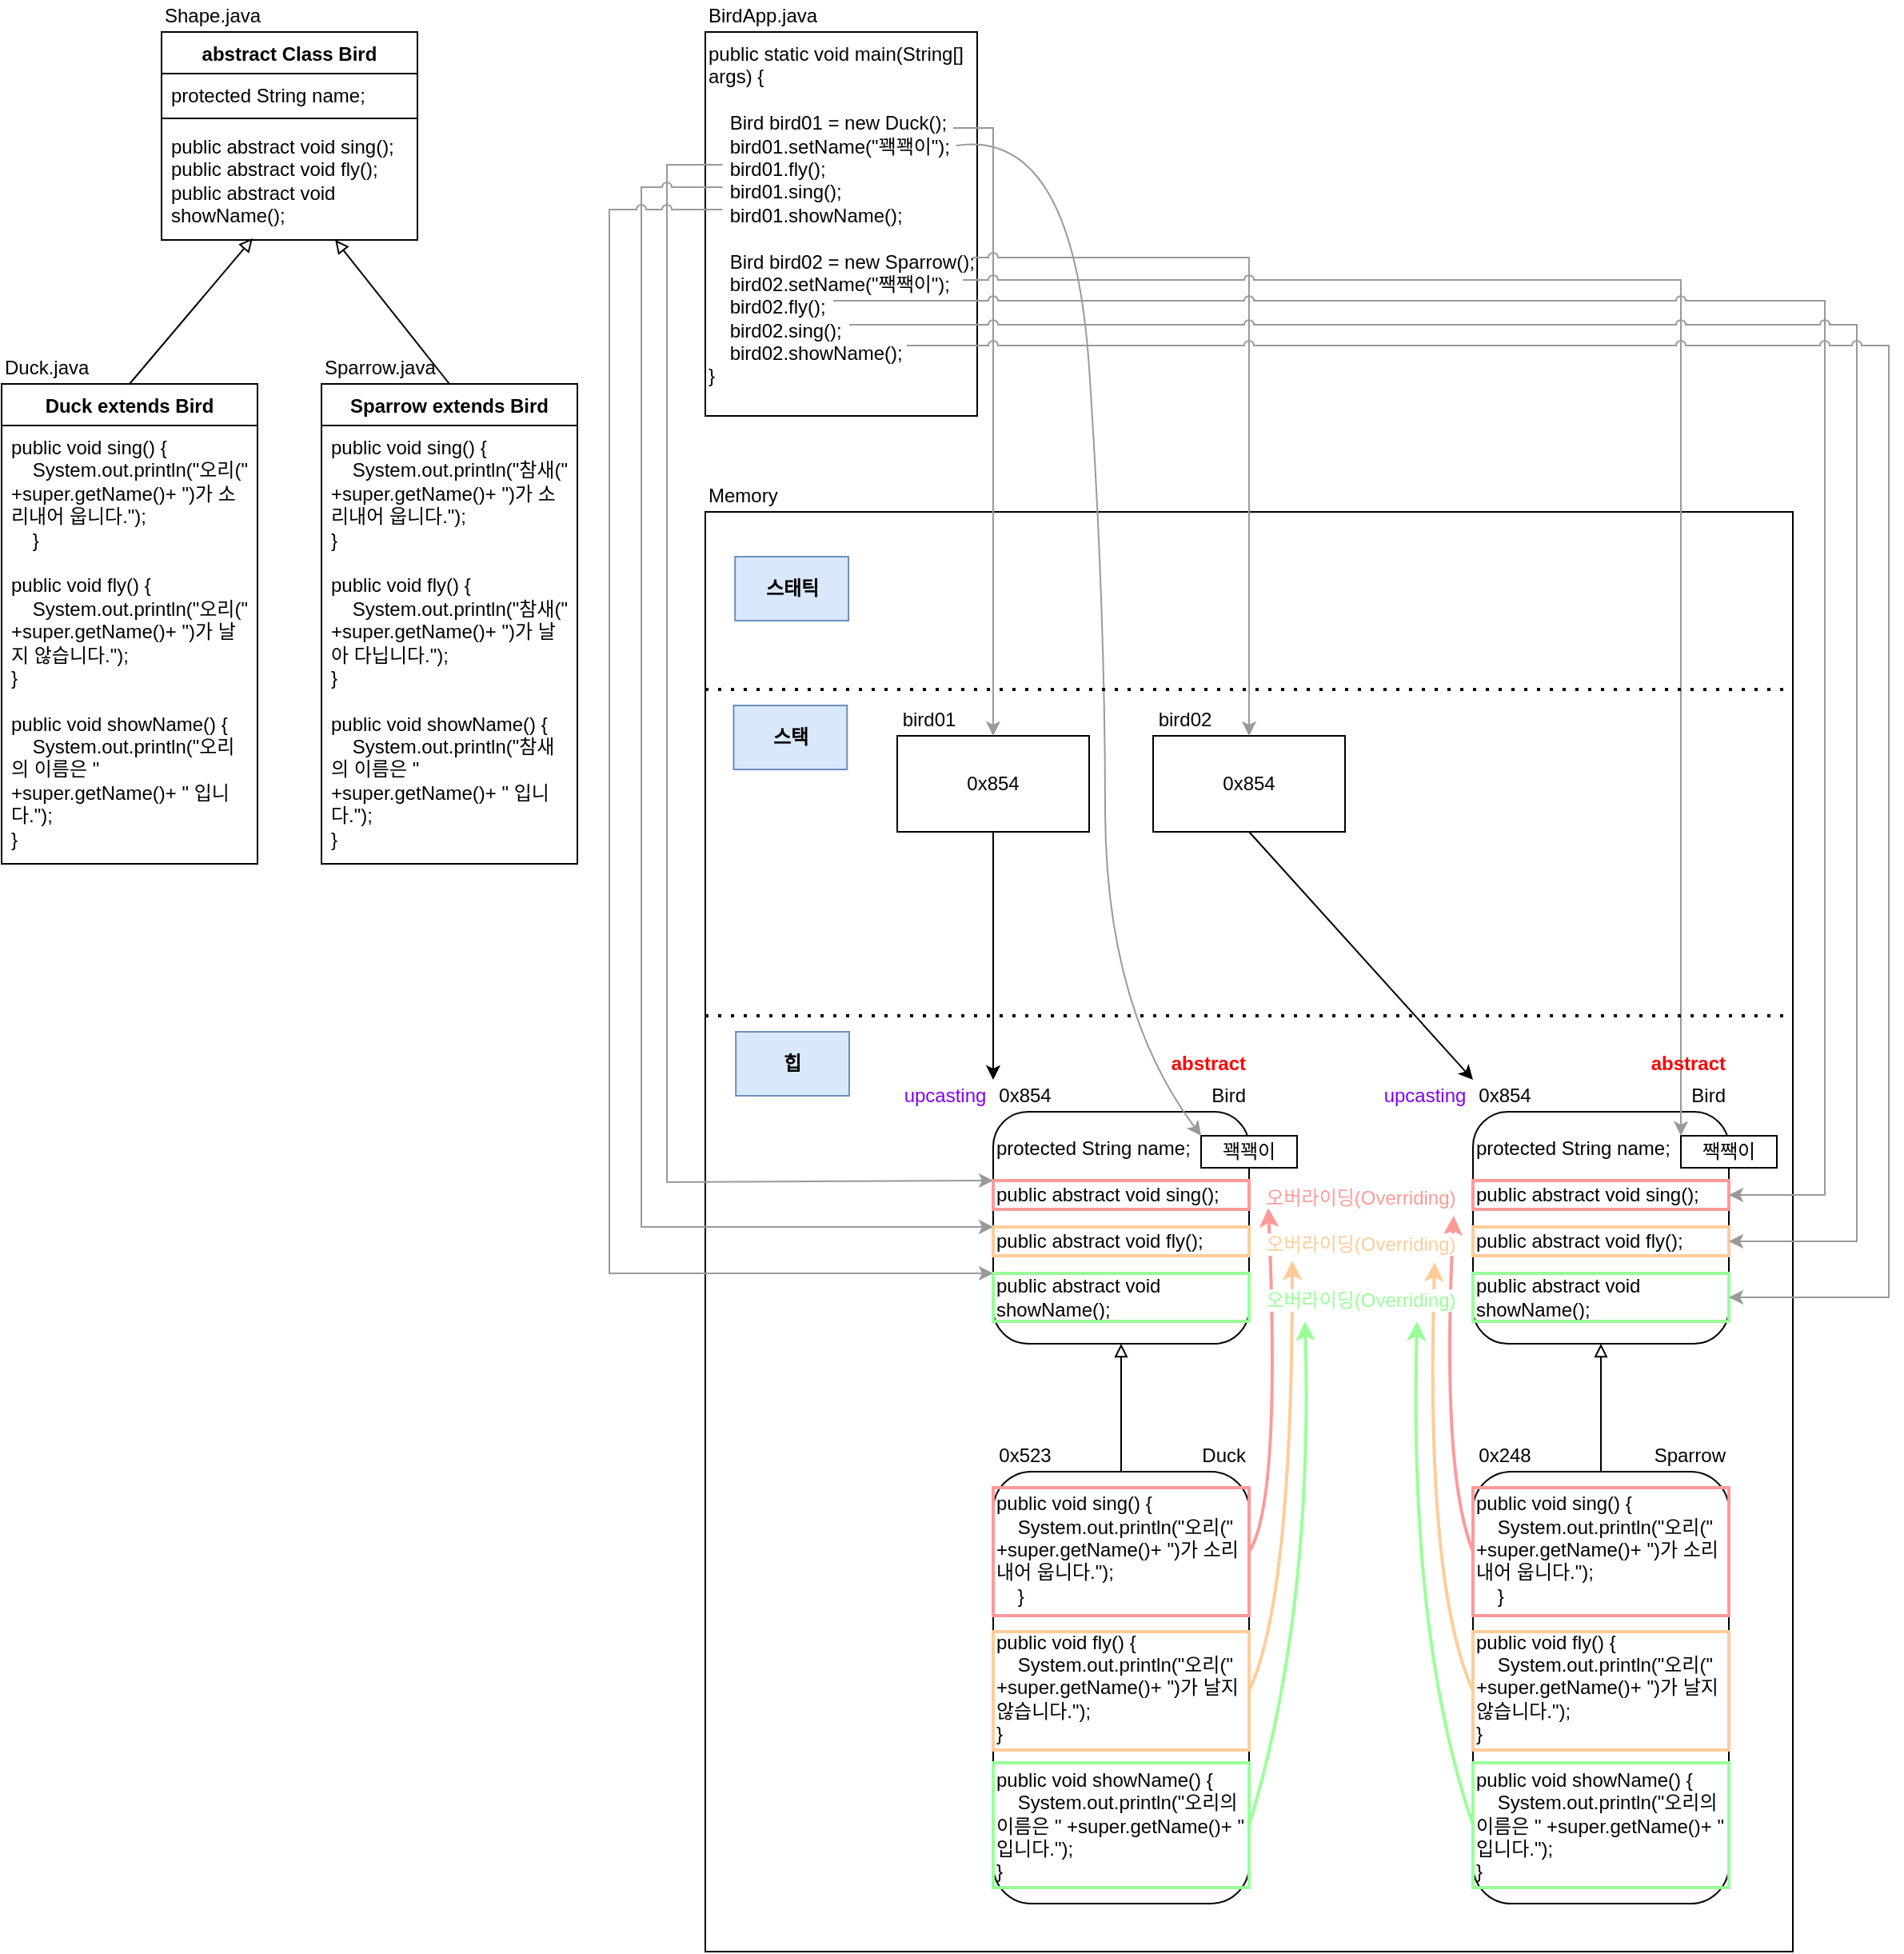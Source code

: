 <mxfile version="13.10.1" type="device"><diagram id="mPgNR5zbXorVT42VjV6F" name="Page-1"><mxGraphModel dx="1422" dy="737" grid="1" gridSize="10" guides="1" tooltips="1" connect="1" arrows="1" fold="1" page="1" pageScale="1" pageWidth="827" pageHeight="1169" math="0" shadow="0"><root><mxCell id="0"/><mxCell id="1" parent="0"/><mxCell id="tS0BSFbTl1SyxOMvb01k-48" value="" style="rounded=0;whiteSpace=wrap;html=1;fontColor=#FF0000;fillColor=none;" vertex="1" parent="1"><mxGeometry x="480" y="380" width="680" height="900" as="geometry"/></mxCell><mxCell id="pHx6p7g8JhQd_6MEefhF-81" value="" style="curved=1;endArrow=classic;html=1;fontColor=#FFCC99;entryX=0.086;entryY=0.944;entryDx=0;entryDy=0;exitX=1;exitY=0.5;exitDx=0;exitDy=0;strokeColor=#FF9999;strokeWidth=2;entryPerimeter=0;" parent="1" source="pHx6p7g8JhQd_6MEefhF-52" target="pHx6p7g8JhQd_6MEefhF-51" edge="1"><mxGeometry width="50" height="50" relative="1" as="geometry"><mxPoint x="878.63" y="1055" as="sourcePoint"/><mxPoint x="880" y="942" as="targetPoint"/><Array as="points"><mxPoint x="840" y="1000"/></Array></mxGeometry></mxCell><mxCell id="zT59p4EUVJKl-0oWde3T-37" value="Duck extends Bird" style="swimlane;fontStyle=1;align=center;verticalAlign=top;childLayout=stackLayout;horizontal=1;startSize=26;horizontalStack=0;resizeParent=1;resizeParentMax=0;resizeLast=0;collapsible=1;marginBottom=0;" parent="1" vertex="1"><mxGeometry x="40" y="300" width="160" height="300" as="geometry"/></mxCell><mxCell id="pHx6p7g8JhQd_6MEefhF-20" value="public void sing() {&#10;    &#9;System.out.println(&quot;오리(&quot; +super.getName()+ &quot;)가 소리내어 웁니다.&quot;);&#10;    }&#10;&#10;public void fly() {&#10;    System.out.println(&quot;오리(&quot; +super.getName()+ &quot;)가 날지 않습니다.&quot;);&#10;}&#10;    &#10;public void showName() {&#10;    System.out.println(&quot;오리의 이름은 &quot; +super.getName()+ &quot; 입니다.&quot;);&#10;}" style="text;strokeColor=none;fillColor=none;align=left;verticalAlign=top;spacingLeft=4;spacingRight=4;overflow=hidden;rotatable=0;points=[[0,0.5],[1,0.5]];portConstraint=eastwest;whiteSpace=wrap;" parent="zT59p4EUVJKl-0oWde3T-37" vertex="1"><mxGeometry y="26" width="160" height="274" as="geometry"/></mxCell><mxCell id="zT59p4EUVJKl-0oWde3T-39" value="Duck.java" style="text;html=1;strokeColor=none;fillColor=none;align=left;verticalAlign=middle;whiteSpace=wrap;rounded=0;" parent="1" vertex="1"><mxGeometry x="40" y="280" width="160" height="20" as="geometry"/></mxCell><mxCell id="zT59p4EUVJKl-0oWde3T-47" value="public static void main(String[] args) {&#10;&#10;    Bird bird01 = new Duck();&#10;    bird01.setName(&quot;꽥꽥이&quot;);&#10;    bird01.fly();&#10;    bird01.sing();&#10;    bird01.showName();&#10;&#10;    Bird bird02 = new Sparrow();&#10;    bird02.setName(&quot;짹짹이&quot;);&#10;    bird02.fly();&#10;    bird02.sing();&#10;    bird02.showName();&#10;}&#10;" style="labelBackgroundColor=none;fillColor=none;align=left;verticalAlign=top;whiteSpace=wrap;" parent="1" vertex="1"><mxGeometry x="480" y="80" width="170" height="240" as="geometry"/></mxCell><mxCell id="zT59p4EUVJKl-0oWde3T-48" value="BirdApp.java" style="text;html=1;strokeColor=none;fillColor=none;align=left;verticalAlign=middle;whiteSpace=wrap;rounded=0;" parent="1" vertex="1"><mxGeometry x="480" y="60" width="160" height="20" as="geometry"/></mxCell><mxCell id="zT59p4EUVJKl-0oWde3T-161" value="Memory" style="text;html=1;strokeColor=none;align=left;verticalAlign=middle;whiteSpace=wrap;rounded=0;labelBackgroundColor=none;labelBorderColor=none;" parent="1" vertex="1"><mxGeometry x="480" y="360" width="640" height="20" as="geometry"/></mxCell><mxCell id="zT59p4EUVJKl-0oWde3T-53" value="스태틱" style="rounded=0;whiteSpace=wrap;html=1;align=center;fillColor=#dae8fc;strokeColor=#6c8ebf;fontStyle=1;labelBackgroundColor=none;labelBorderColor=none;" parent="1" vertex="1"><mxGeometry x="498.614" y="408" width="70.909" height="40" as="geometry"/></mxCell><mxCell id="zT59p4EUVJKl-0oWde3T-54" value="스택" style="rounded=0;whiteSpace=wrap;html=1;align=center;fillColor=#dae8fc;strokeColor=#6c8ebf;fontStyle=1;labelBackgroundColor=none;labelBorderColor=none;" parent="1" vertex="1"><mxGeometry x="497.724" y="501" width="70.909" height="40" as="geometry"/></mxCell><mxCell id="zT59p4EUVJKl-0oWde3T-55" value="힙" style="rounded=0;whiteSpace=wrap;html=1;align=center;fillColor=#dae8fc;strokeColor=#6c8ebf;fontStyle=1;labelBackgroundColor=none;labelBorderColor=none;" parent="1" vertex="1"><mxGeometry x="499.084" y="705" width="70.909" height="40" as="geometry"/></mxCell><mxCell id="zT59p4EUVJKl-0oWde3T-188" value="protected String name;&lt;br&gt;&lt;br&gt;public abstract void sing();&lt;br style=&quot;padding: 0px ; margin: 0px&quot;&gt;&lt;br&gt;public abstract void fly();&lt;br style=&quot;padding: 0px ; margin: 0px&quot;&gt;&lt;br&gt;public abstract void showName();" style="rounded=1;whiteSpace=wrap;html=1;align=left;" parent="1" vertex="1"><mxGeometry x="660" y="755" width="160" height="145" as="geometry"/></mxCell><mxCell id="zT59p4EUVJKl-0oWde3T-189" value="0x854" style="text;html=1;strokeColor=none;fillColor=none;align=center;verticalAlign=middle;whiteSpace=wrap;rounded=0;" parent="1" vertex="1"><mxGeometry x="660" y="735" width="40" height="20" as="geometry"/></mxCell><mxCell id="zT59p4EUVJKl-0oWde3T-190" value="Bird" style="text;html=1;strokeColor=none;fillColor=none;align=right;verticalAlign=middle;whiteSpace=wrap;rounded=0;" parent="1" vertex="1"><mxGeometry x="780" y="735" width="40" height="20" as="geometry"/></mxCell><mxCell id="zT59p4EUVJKl-0oWde3T-200" value="upcasting" style="text;html=1;strokeColor=none;fillColor=none;align=center;verticalAlign=middle;whiteSpace=wrap;rounded=0;opacity=50;fontColor=#7F00FF;" parent="1" vertex="1"><mxGeometry x="610" y="735" width="40" height="20" as="geometry"/></mxCell><mxCell id="zT59p4EUVJKl-0oWde3T-208" value="" style="rounded=0;whiteSpace=wrap;html=1;strokeWidth=2;strokeColor=#FF9999;fillColor=none;" parent="1" vertex="1"><mxGeometry x="660" y="798" width="160" height="18" as="geometry"/></mxCell><mxCell id="pHx6p7g8JhQd_6MEefhF-21" value="Sparrow extends Bird" style="swimlane;fontStyle=1;align=center;verticalAlign=top;childLayout=stackLayout;horizontal=1;startSize=26;horizontalStack=0;resizeParent=1;resizeParentMax=0;resizeLast=0;collapsible=1;marginBottom=0;" parent="1" vertex="1"><mxGeometry x="240" y="300" width="160" height="300" as="geometry"/></mxCell><mxCell id="pHx6p7g8JhQd_6MEefhF-26" value="public void sing() {&#10;    System.out.println(&quot;참새(&quot; +super.getName()+ &quot;)가 소리내어 웁니다.&quot;);&#10;}&#10;&#10;public void fly() {&#10;    System.out.println(&quot;참새(&quot; +super.getName()+ &quot;)가 날아 다닙니다.&quot;);&#10;}&#10;&#10;public void showName() {&#10;    System.out.println(&quot;참새의 이름은 &quot; +super.getName()+ &quot; 입니다.&quot;);&#10;}" style="text;strokeColor=none;fillColor=none;align=left;verticalAlign=top;spacingLeft=4;spacingRight=4;overflow=hidden;rotatable=0;points=[[0,0.5],[1,0.5]];portConstraint=eastwest;whiteSpace=wrap;" parent="pHx6p7g8JhQd_6MEefhF-21" vertex="1"><mxGeometry y="26" width="160" height="274" as="geometry"/></mxCell><mxCell id="pHx6p7g8JhQd_6MEefhF-27" value="Sparrow.java" style="text;html=1;strokeColor=none;fillColor=none;align=left;verticalAlign=middle;whiteSpace=wrap;rounded=0;" parent="1" vertex="1"><mxGeometry x="240" y="280" width="160" height="20" as="geometry"/></mxCell><mxCell id="pHx6p7g8JhQd_6MEefhF-39" value="" style="group" parent="1" vertex="1" connectable="0"><mxGeometry x="600" y="500" width="120" height="80" as="geometry"/></mxCell><mxCell id="pHx6p7g8JhQd_6MEefhF-37" value="0x854" style="rounded=0;whiteSpace=wrap;html=1;" parent="pHx6p7g8JhQd_6MEefhF-39" vertex="1"><mxGeometry y="20" width="120" height="60" as="geometry"/></mxCell><mxCell id="pHx6p7g8JhQd_6MEefhF-38" value="bird01" style="text;html=1;strokeColor=none;fillColor=none;align=center;verticalAlign=middle;whiteSpace=wrap;rounded=0;" parent="pHx6p7g8JhQd_6MEefhF-39" vertex="1"><mxGeometry width="40" height="20" as="geometry"/></mxCell><mxCell id="pHx6p7g8JhQd_6MEefhF-46" value="abstract" style="text;html=1;strokeColor=none;fillColor=none;align=right;verticalAlign=middle;whiteSpace=wrap;rounded=0;fontStyle=1;fontColor=#FF0000;" parent="1" vertex="1"><mxGeometry x="780" y="715" width="40" height="20" as="geometry"/></mxCell><mxCell id="pHx6p7g8JhQd_6MEefhF-58" style="edgeStyle=orthogonalEdgeStyle;rounded=0;orthogonalLoop=1;jettySize=auto;html=1;exitX=0.5;exitY=0;exitDx=0;exitDy=0;entryX=0.5;entryY=1;entryDx=0;entryDy=0;fontColor=#FFCC99;endArrow=block;endFill=0;" parent="1" source="pHx6p7g8JhQd_6MEefhF-47" target="zT59p4EUVJKl-0oWde3T-188" edge="1"><mxGeometry relative="1" as="geometry"/></mxCell><mxCell id="pHx6p7g8JhQd_6MEefhF-47" value="public void sing() {&lt;br style=&quot;padding: 0px ; margin: 0px&quot;&gt;&amp;nbsp; &amp;nbsp; System.out.println(&quot;오리(&quot; +super.getName()+ &quot;)가 소리내어 웁니다.&quot;);&lt;br style=&quot;padding: 0px ; margin: 0px&quot;&gt;&amp;nbsp; &amp;nbsp; }&lt;br style=&quot;padding: 0px ; margin: 0px&quot;&gt;&lt;br style=&quot;padding: 0px ; margin: 0px&quot;&gt;public void fly() {&lt;br style=&quot;padding: 0px ; margin: 0px&quot;&gt;&amp;nbsp; &amp;nbsp; System.out.println(&quot;오리(&quot; +super.getName()+ &quot;)가 날지 않습니다.&quot;);&lt;br style=&quot;padding: 0px ; margin: 0px&quot;&gt;}&lt;br style=&quot;padding: 0px ; margin: 0px&quot;&gt;&amp;nbsp; &amp;nbsp;&amp;nbsp;&lt;br style=&quot;padding: 0px ; margin: 0px&quot;&gt;public void showName() {&lt;br style=&quot;padding: 0px ; margin: 0px&quot;&gt;&amp;nbsp; &amp;nbsp; System.out.println(&quot;오리의 이름은 &quot; +super.getName()+ &quot; 입니다.&quot;);&lt;br style=&quot;padding: 0px ; margin: 0px&quot;&gt;}" style="rounded=1;whiteSpace=wrap;html=1;align=left;" parent="1" vertex="1"><mxGeometry x="660" y="980" width="160" height="270" as="geometry"/></mxCell><mxCell id="pHx6p7g8JhQd_6MEefhF-48" value="0x523" style="text;html=1;strokeColor=none;fillColor=none;align=center;verticalAlign=middle;whiteSpace=wrap;rounded=0;" parent="1" vertex="1"><mxGeometry x="660" y="960" width="40" height="20" as="geometry"/></mxCell><mxCell id="pHx6p7g8JhQd_6MEefhF-49" value="Duck" style="text;html=1;strokeColor=none;fillColor=none;align=right;verticalAlign=middle;whiteSpace=wrap;rounded=0;" parent="1" vertex="1"><mxGeometry x="780" y="960" width="40" height="20" as="geometry"/></mxCell><mxCell id="pHx6p7g8JhQd_6MEefhF-52" value="" style="rounded=0;whiteSpace=wrap;html=1;strokeWidth=2;strokeColor=#FF9999;fillColor=none;" parent="1" vertex="1"><mxGeometry x="660" y="990" width="160" height="80" as="geometry"/></mxCell><mxCell id="pHx6p7g8JhQd_6MEefhF-53" value="" style="rounded=0;whiteSpace=wrap;html=1;strokeWidth=2;fillColor=none;strokeColor=#FFCC99;" parent="1" vertex="1"><mxGeometry x="660" y="1080" width="160" height="74" as="geometry"/></mxCell><mxCell id="pHx6p7g8JhQd_6MEefhF-54" value="" style="rounded=0;whiteSpace=wrap;html=1;strokeWidth=2;fillColor=none;fontColor=#FFCC99;strokeColor=#FFCC99;" parent="1" vertex="1"><mxGeometry x="660" y="827" width="160" height="18" as="geometry"/></mxCell><mxCell id="pHx6p7g8JhQd_6MEefhF-57" value="" style="endArrow=classic;html=1;fontColor=#FFCC99;entryX=0;entryY=0;entryDx=0;entryDy=0;exitX=0.5;exitY=1;exitDx=0;exitDy=0;" parent="1" source="pHx6p7g8JhQd_6MEefhF-37" target="zT59p4EUVJKl-0oWde3T-189" edge="1"><mxGeometry width="50" height="50" relative="1" as="geometry"><mxPoint x="620" y="735" as="sourcePoint"/><mxPoint x="670" y="685" as="targetPoint"/></mxGeometry></mxCell><mxCell id="pHx6p7g8JhQd_6MEefhF-80" value="" style="endArrow=classic;html=1;fontColor=#FFCC99;entryX=0;entryY=0;entryDx=0;entryDy=0;exitX=0.5;exitY=1;exitDx=0;exitDy=0;" parent="1" source="pHx6p7g8JhQd_6MEefhF-68" target="tS0BSFbTl1SyxOMvb01k-25" edge="1"><mxGeometry width="50" height="50" relative="1" as="geometry"><mxPoint x="980" y="735" as="sourcePoint"/><mxPoint x="1020" y="735" as="targetPoint"/></mxGeometry></mxCell><mxCell id="pHx6p7g8JhQd_6MEefhF-82" value="" style="curved=1;endArrow=classic;html=1;fontColor=#FFCC99;exitX=1;exitY=0.5;exitDx=0;exitDy=0;entryX=0.193;entryY=1.167;entryDx=0;entryDy=0;strokeColor=#FFCC99;strokeWidth=2;entryPerimeter=0;" parent="1" source="pHx6p7g8JhQd_6MEefhF-53" target="pHx6p7g8JhQd_6MEefhF-55" edge="1"><mxGeometry width="50" height="50" relative="1" as="geometry"><mxPoint x="940" y="1345" as="sourcePoint"/><mxPoint x="880" y="962" as="targetPoint"/><Array as="points"><mxPoint x="847" y="1060"/></Array></mxGeometry></mxCell><mxCell id="pHx6p7g8JhQd_6MEefhF-68" value="0x854" style="rounded=0;whiteSpace=wrap;html=1;" parent="1" vertex="1"><mxGeometry x="760" y="520" width="120" height="60" as="geometry"/></mxCell><mxCell id="pHx6p7g8JhQd_6MEefhF-69" value="bird02" style="text;html=1;strokeColor=none;fillColor=none;align=center;verticalAlign=middle;whiteSpace=wrap;rounded=0;" parent="1" vertex="1"><mxGeometry x="760" y="500" width="40" height="20" as="geometry"/></mxCell><mxCell id="pHx6p7g8JhQd_6MEefhF-125" value="&lt;font color=&quot;#000000&quot;&gt;꽥꽥이&lt;/font&gt;" style="rounded=0;whiteSpace=wrap;html=1;strokeWidth=1;fontColor=#FFCC99;" parent="1" vertex="1"><mxGeometry x="790" y="770" width="60" height="20" as="geometry"/></mxCell><mxCell id="tS0BSFbTl1SyxOMvb01k-4" value="" style="group" vertex="1" connectable="0" parent="1"><mxGeometry x="140" y="60" width="160" height="150" as="geometry"/></mxCell><mxCell id="zT59p4EUVJKl-0oWde3T-30" value="abstract Class Bird" style="swimlane;fontStyle=1;align=center;verticalAlign=top;childLayout=stackLayout;horizontal=1;startSize=26;horizontalStack=0;resizeParent=1;resizeParentMax=0;resizeLast=0;collapsible=1;marginBottom=0;" parent="tS0BSFbTl1SyxOMvb01k-4" vertex="1"><mxGeometry y="20" width="160" height="130" as="geometry"/></mxCell><mxCell id="zT59p4EUVJKl-0oWde3T-35" value="protected String name;" style="text;strokeColor=none;fillColor=none;align=left;verticalAlign=top;spacingLeft=4;spacingRight=4;overflow=hidden;rotatable=0;points=[[0,0.5],[1,0.5]];portConstraint=eastwest;whiteSpace=wrap;" parent="zT59p4EUVJKl-0oWde3T-30" vertex="1"><mxGeometry y="26" width="160" height="24" as="geometry"/></mxCell><mxCell id="pHx6p7g8JhQd_6MEefhF-16" value="" style="line;strokeWidth=1;fillColor=none;align=left;verticalAlign=middle;spacingTop=-1;spacingLeft=3;spacingRight=3;rotatable=0;labelPosition=right;points=[];portConstraint=eastwest;" parent="zT59p4EUVJKl-0oWde3T-30" vertex="1"><mxGeometry y="50" width="160" height="8" as="geometry"/></mxCell><mxCell id="pHx6p7g8JhQd_6MEefhF-15" value="public abstract void sing();&#10;public abstract void fly();&#10;public abstract void showName();&#10;" style="text;strokeColor=none;fillColor=none;align=left;verticalAlign=top;spacingLeft=4;spacingRight=4;overflow=hidden;rotatable=0;points=[[0,0.5],[1,0.5]];portConstraint=eastwest;whiteSpace=wrap;" parent="zT59p4EUVJKl-0oWde3T-30" vertex="1"><mxGeometry y="58" width="160" height="72" as="geometry"/></mxCell><mxCell id="zT59p4EUVJKl-0oWde3T-36" value="Shape.java" style="text;html=1;strokeColor=none;fillColor=none;align=left;verticalAlign=middle;whiteSpace=wrap;rounded=0;" parent="tS0BSFbTl1SyxOMvb01k-4" vertex="1"><mxGeometry width="160" height="20" as="geometry"/></mxCell><mxCell id="tS0BSFbTl1SyxOMvb01k-5" value="" style="endArrow=block;html=1;fontColor=#FF0000;exitX=0.5;exitY=1;exitDx=0;exitDy=0;entryX=0.356;entryY=0.986;entryDx=0;entryDy=0;entryPerimeter=0;endFill=0;" edge="1" parent="1" source="zT59p4EUVJKl-0oWde3T-39" target="pHx6p7g8JhQd_6MEefhF-15"><mxGeometry width="50" height="50" relative="1" as="geometry"><mxPoint x="200" y="340" as="sourcePoint"/><mxPoint x="190" y="230" as="targetPoint"/></mxGeometry></mxCell><mxCell id="tS0BSFbTl1SyxOMvb01k-6" value="" style="endArrow=block;html=1;fontColor=#FF0000;exitX=0.5;exitY=1;exitDx=0;exitDy=0;endFill=0;" edge="1" parent="1" source="pHx6p7g8JhQd_6MEefhF-27" target="pHx6p7g8JhQd_6MEefhF-15"><mxGeometry width="50" height="50" relative="1" as="geometry"><mxPoint x="200" y="340" as="sourcePoint"/><mxPoint x="210" y="170" as="targetPoint"/></mxGeometry></mxCell><mxCell id="tS0BSFbTl1SyxOMvb01k-8" value="" style="endArrow=classic;html=1;fontColor=#FF0000;entryX=0.5;entryY=0;entryDx=0;entryDy=0;rounded=0;endFill=1;strokeColor=#999999;" edge="1" parent="1" target="pHx6p7g8JhQd_6MEefhF-37"><mxGeometry width="50" height="50" relative="1" as="geometry"><mxPoint x="635" y="140" as="sourcePoint"/><mxPoint x="685" y="90" as="targetPoint"/><Array as="points"><mxPoint x="660" y="140"/></Array></mxGeometry></mxCell><mxCell id="tS0BSFbTl1SyxOMvb01k-15" value="" style="rounded=0;whiteSpace=wrap;html=1;strokeWidth=2;fillColor=none;fontColor=#FFCC99;strokeColor=#99FF99;" vertex="1" parent="1"><mxGeometry x="660" y="856" width="160" height="30" as="geometry"/></mxCell><mxCell id="tS0BSFbTl1SyxOMvb01k-17" value="" style="rounded=0;whiteSpace=wrap;html=1;strokeWidth=2;fillColor=none;fontColor=#FFCC99;strokeColor=#99FF99;" vertex="1" parent="1"><mxGeometry x="660" y="1162" width="160" height="78" as="geometry"/></mxCell><mxCell id="tS0BSFbTl1SyxOMvb01k-19" value="" style="curved=1;endArrow=classic;html=1;fontColor=#FFCC99;exitX=1;exitY=0.5;exitDx=0;exitDy=0;entryX=0.25;entryY=1;entryDx=0;entryDy=0;strokeWidth=2;strokeColor=#99FF99;" edge="1" parent="1" source="tS0BSFbTl1SyxOMvb01k-17" target="tS0BSFbTl1SyxOMvb01k-16"><mxGeometry width="50" height="50" relative="1" as="geometry"><mxPoint x="830" y="1127" as="sourcePoint"/><mxPoint x="843.02" y="860.004" as="targetPoint"/><Array as="points"><mxPoint x="860" y="1070"/></Array></mxGeometry></mxCell><mxCell id="tS0BSFbTl1SyxOMvb01k-20" value="" style="curved=1;endArrow=classic;html=1;fontColor=#FF0000;entryX=0;entryY=0;entryDx=0;entryDy=0;strokeColor=#999999;" edge="1" parent="1" target="pHx6p7g8JhQd_6MEefhF-125"><mxGeometry width="50" height="50" relative="1" as="geometry"><mxPoint x="637" y="151" as="sourcePoint"/><mxPoint x="897" y="411" as="targetPoint"/><Array as="points"><mxPoint x="710" y="140"/><mxPoint x="730" y="440"/><mxPoint x="730" y="690"/></Array></mxGeometry></mxCell><mxCell id="tS0BSFbTl1SyxOMvb01k-21" value="" style="endArrow=classic;html=1;strokeColor=#999999;fontColor=#FF0000;entryX=0;entryY=0;entryDx=0;entryDy=0;rounded=0;" edge="1" parent="1" target="zT59p4EUVJKl-0oWde3T-208"><mxGeometry width="50" height="50" relative="1" as="geometry"><mxPoint x="490.72" y="163" as="sourcePoint"/><mxPoint x="656.0" y="799" as="targetPoint"/><Array as="points"><mxPoint x="456" y="163"/><mxPoint x="456" y="799"/></Array></mxGeometry></mxCell><mxCell id="tS0BSFbTl1SyxOMvb01k-22" value="" style="endArrow=classic;html=1;strokeColor=#999999;fontColor=#FF0000;entryX=0;entryY=0;entryDx=0;entryDy=0;rounded=0;jumpStyle=arc;" edge="1" parent="1" target="pHx6p7g8JhQd_6MEefhF-54"><mxGeometry width="50" height="50" relative="1" as="geometry"><mxPoint x="490.72" y="177" as="sourcePoint"/><mxPoint x="660.0" y="812" as="targetPoint"/><Array as="points"><mxPoint x="440" y="177"/><mxPoint x="440" y="827"/></Array></mxGeometry></mxCell><mxCell id="tS0BSFbTl1SyxOMvb01k-23" value="" style="endArrow=classic;html=1;strokeColor=#999999;fontColor=#FF0000;entryX=0;entryY=0;entryDx=0;entryDy=0;rounded=0;jumpStyle=arc;" edge="1" parent="1" target="tS0BSFbTl1SyxOMvb01k-15"><mxGeometry width="50" height="50" relative="1" as="geometry"><mxPoint x="490.72" y="191" as="sourcePoint"/><mxPoint x="660.0" y="826" as="targetPoint"/><Array as="points"><mxPoint x="420" y="191"/><mxPoint x="420" y="856"/></Array></mxGeometry></mxCell><mxCell id="tS0BSFbTl1SyxOMvb01k-24" value="protected String name;&lt;br&gt;&lt;br&gt;public abstract void sing();&lt;br style=&quot;padding: 0px ; margin: 0px&quot;&gt;&lt;br&gt;public abstract void fly();&lt;br style=&quot;padding: 0px ; margin: 0px&quot;&gt;&lt;br&gt;public abstract void showName();" style="rounded=1;whiteSpace=wrap;html=1;align=left;" vertex="1" parent="1"><mxGeometry x="960" y="755" width="160" height="145" as="geometry"/></mxCell><mxCell id="tS0BSFbTl1SyxOMvb01k-25" value="0x854" style="text;html=1;strokeColor=none;fillColor=none;align=center;verticalAlign=middle;whiteSpace=wrap;rounded=0;" vertex="1" parent="1"><mxGeometry x="960" y="735" width="40" height="20" as="geometry"/></mxCell><mxCell id="tS0BSFbTl1SyxOMvb01k-26" value="Bird" style="text;html=1;strokeColor=none;fillColor=none;align=right;verticalAlign=middle;whiteSpace=wrap;rounded=0;" vertex="1" parent="1"><mxGeometry x="1080" y="735" width="40" height="20" as="geometry"/></mxCell><mxCell id="tS0BSFbTl1SyxOMvb01k-27" value="upcasting" style="text;html=1;strokeColor=none;fillColor=none;align=center;verticalAlign=middle;whiteSpace=wrap;rounded=0;opacity=50;fontColor=#7F00FF;" vertex="1" parent="1"><mxGeometry x="910" y="735" width="40" height="20" as="geometry"/></mxCell><mxCell id="tS0BSFbTl1SyxOMvb01k-28" value="" style="rounded=0;whiteSpace=wrap;html=1;strokeWidth=2;strokeColor=#FF9999;fillColor=none;" vertex="1" parent="1"><mxGeometry x="960" y="798" width="160" height="18" as="geometry"/></mxCell><mxCell id="tS0BSFbTl1SyxOMvb01k-29" style="edgeStyle=orthogonalEdgeStyle;rounded=0;orthogonalLoop=1;jettySize=auto;html=1;exitX=0.5;exitY=0;exitDx=0;exitDy=0;entryX=0.5;entryY=1;entryDx=0;entryDy=0;fontColor=#FFCC99;endArrow=block;endFill=0;" edge="1" parent="1" source="tS0BSFbTl1SyxOMvb01k-30" target="tS0BSFbTl1SyxOMvb01k-24"><mxGeometry relative="1" as="geometry"/></mxCell><mxCell id="tS0BSFbTl1SyxOMvb01k-30" value="public void sing() {&lt;br style=&quot;padding: 0px ; margin: 0px&quot;&gt;&amp;nbsp; &amp;nbsp; System.out.println(&quot;오리(&quot; +super.getName()+ &quot;)가 소리내어 웁니다.&quot;);&lt;br style=&quot;padding: 0px ; margin: 0px&quot;&gt;&amp;nbsp; &amp;nbsp; }&lt;br style=&quot;padding: 0px ; margin: 0px&quot;&gt;&lt;br style=&quot;padding: 0px ; margin: 0px&quot;&gt;public void fly() {&lt;br style=&quot;padding: 0px ; margin: 0px&quot;&gt;&amp;nbsp; &amp;nbsp; System.out.println(&quot;오리(&quot; +super.getName()+ &quot;)가 날지 않습니다.&quot;);&lt;br style=&quot;padding: 0px ; margin: 0px&quot;&gt;}&lt;br style=&quot;padding: 0px ; margin: 0px&quot;&gt;&amp;nbsp; &amp;nbsp;&amp;nbsp;&lt;br style=&quot;padding: 0px ; margin: 0px&quot;&gt;public void showName() {&lt;br style=&quot;padding: 0px ; margin: 0px&quot;&gt;&amp;nbsp; &amp;nbsp; System.out.println(&quot;오리의 이름은 &quot; +super.getName()+ &quot; 입니다.&quot;);&lt;br style=&quot;padding: 0px ; margin: 0px&quot;&gt;}" style="rounded=1;whiteSpace=wrap;html=1;align=left;" vertex="1" parent="1"><mxGeometry x="960" y="980" width="160" height="270" as="geometry"/></mxCell><mxCell id="tS0BSFbTl1SyxOMvb01k-31" value="0x248" style="text;html=1;strokeColor=none;fillColor=none;align=center;verticalAlign=middle;whiteSpace=wrap;rounded=0;" vertex="1" parent="1"><mxGeometry x="960" y="960" width="40" height="20" as="geometry"/></mxCell><mxCell id="tS0BSFbTl1SyxOMvb01k-32" value="Sparrow" style="text;html=1;strokeColor=none;fillColor=none;align=right;verticalAlign=middle;whiteSpace=wrap;rounded=0;" vertex="1" parent="1"><mxGeometry x="1080" y="960" width="40" height="20" as="geometry"/></mxCell><mxCell id="tS0BSFbTl1SyxOMvb01k-33" value="" style="rounded=0;whiteSpace=wrap;html=1;strokeWidth=2;strokeColor=#FF9999;fillColor=none;" vertex="1" parent="1"><mxGeometry x="960" y="990" width="160" height="80" as="geometry"/></mxCell><mxCell id="tS0BSFbTl1SyxOMvb01k-34" value="" style="rounded=0;whiteSpace=wrap;html=1;strokeWidth=2;fillColor=none;strokeColor=#FFCC99;" vertex="1" parent="1"><mxGeometry x="960" y="1080" width="160" height="74" as="geometry"/></mxCell><mxCell id="tS0BSFbTl1SyxOMvb01k-35" value="" style="rounded=0;whiteSpace=wrap;html=1;strokeWidth=2;fillColor=none;fontColor=#FFCC99;strokeColor=#FFCC99;" vertex="1" parent="1"><mxGeometry x="960" y="827" width="160" height="18" as="geometry"/></mxCell><mxCell id="tS0BSFbTl1SyxOMvb01k-36" value="&lt;font color=&quot;#000000&quot;&gt;짹짹이&lt;/font&gt;" style="rounded=0;whiteSpace=wrap;html=1;strokeWidth=1;fontColor=#FFCC99;" vertex="1" parent="1"><mxGeometry x="1090" y="770" width="60" height="20" as="geometry"/></mxCell><mxCell id="tS0BSFbTl1SyxOMvb01k-37" value="" style="rounded=0;whiteSpace=wrap;html=1;strokeWidth=2;fillColor=none;fontColor=#FFCC99;strokeColor=#99FF99;" vertex="1" parent="1"><mxGeometry x="960" y="856" width="160" height="30" as="geometry"/></mxCell><mxCell id="tS0BSFbTl1SyxOMvb01k-38" value="" style="rounded=0;whiteSpace=wrap;html=1;strokeWidth=2;fillColor=none;fontColor=#FFCC99;strokeColor=#99FF99;" vertex="1" parent="1"><mxGeometry x="960" y="1162" width="160" height="78" as="geometry"/></mxCell><mxCell id="tS0BSFbTl1SyxOMvb01k-39" value="" style="curved=1;endArrow=classic;html=1;fontColor=#FFCC99;entryX=0.914;entryY=1.222;entryDx=0;entryDy=0;exitX=0;exitY=0.5;exitDx=0;exitDy=0;strokeColor=#FF9999;strokeWidth=2;entryPerimeter=0;" edge="1" parent="1" source="tS0BSFbTl1SyxOMvb01k-33" target="pHx6p7g8JhQd_6MEefhF-51"><mxGeometry width="50" height="50" relative="1" as="geometry"><mxPoint x="830" y="1040" as="sourcePoint"/><mxPoint x="842.04" y="824.992" as="targetPoint"/><Array as="points"><mxPoint x="940" y="980"/></Array></mxGeometry></mxCell><mxCell id="tS0BSFbTl1SyxOMvb01k-40" value="" style="curved=1;endArrow=classic;html=1;fontColor=#FFCC99;exitX=0;exitY=0.5;exitDx=0;exitDy=0;entryX=0.829;entryY=1.222;entryDx=0;entryDy=0;strokeColor=#FFCC99;strokeWidth=2;entryPerimeter=0;" edge="1" parent="1" source="tS0BSFbTl1SyxOMvb01k-34" target="pHx6p7g8JhQd_6MEefhF-55"><mxGeometry width="50" height="50" relative="1" as="geometry"><mxPoint x="830" y="1127" as="sourcePoint"/><mxPoint x="865" y="855" as="targetPoint"/><Array as="points"><mxPoint x="930" y="1050"/></Array></mxGeometry></mxCell><mxCell id="tS0BSFbTl1SyxOMvb01k-41" value="" style="curved=1;endArrow=classic;html=1;fontColor=#FFCC99;exitX=0;exitY=0.5;exitDx=0;exitDy=0;entryX=0.75;entryY=1;entryDx=0;entryDy=0;strokeWidth=2;strokeColor=#99FF99;" edge="1" parent="1" source="tS0BSFbTl1SyxOMvb01k-38" target="tS0BSFbTl1SyxOMvb01k-16"><mxGeometry width="50" height="50" relative="1" as="geometry"><mxPoint x="860" y="1215" as="sourcePoint"/><mxPoint x="907.04" y="900" as="targetPoint"/><Array as="points"><mxPoint x="920" y="1084"/></Array></mxGeometry></mxCell><mxCell id="pHx6p7g8JhQd_6MEefhF-51" value="&lt;a href=&quot;https://hyeonstorage.tistory.com/185&quot; style=&quot;text-align: left ; background-color: rgb(255 , 255 , 255)&quot;&gt;&lt;h3 class=&quot;LC20lb DKV0Md&quot; style=&quot;font-weight: normal ; margin: 0px 0px 3px ; padding: 4px 0px 0px ; display: inline-block ; line-height: 1.3&quot;&gt;&lt;font style=&quot;font-size: 12px&quot; color=&quot;#ff9999&quot;&gt;오버라이딩(Overriding)&lt;/font&gt;&lt;/h3&gt;&lt;/a&gt;" style="text;html=1;strokeColor=none;align=center;verticalAlign=middle;whiteSpace=wrap;rounded=0;fontColor=#FF9999;" parent="1" vertex="1"><mxGeometry x="820" y="798" width="140" height="18" as="geometry"/></mxCell><mxCell id="pHx6p7g8JhQd_6MEefhF-55" value="&lt;a href=&quot;https://hyeonstorage.tistory.com/185&quot; style=&quot;text-align: left ; background-color: rgb(255 , 255 , 255)&quot;&gt;&lt;h3 class=&quot;LC20lb DKV0Md&quot; style=&quot;font-weight: normal ; margin: 0px 0px 3px ; padding: 4px 0px 0px ; display: inline-block ; line-height: 1.3&quot;&gt;&lt;font style=&quot;font-size: 12px&quot; color=&quot;#ffcc99&quot;&gt;오버라이딩(Overriding)&lt;/font&gt;&lt;/h3&gt;&lt;/a&gt;" style="text;html=1;strokeColor=none;align=center;verticalAlign=middle;whiteSpace=wrap;rounded=0;fontColor=#FFCC99;" parent="1" vertex="1"><mxGeometry x="820" y="827" width="140" height="18" as="geometry"/></mxCell><mxCell id="tS0BSFbTl1SyxOMvb01k-16" value="&lt;a href=&quot;https://hyeonstorage.tistory.com/185&quot; style=&quot;text-align: left ; background-color: rgb(255 , 255 , 255)&quot;&gt;&lt;h3 class=&quot;LC20lb DKV0Md&quot; style=&quot;font-weight: normal ; margin: 0px 0px 3px ; padding: 4px 0px 0px ; display: inline-block ; line-height: 1.3&quot;&gt;&lt;font style=&quot;font-size: 12px&quot; color=&quot;#99ff99&quot;&gt;오버라이딩(Overriding)&lt;/font&gt;&lt;/h3&gt;&lt;/a&gt;" style="text;html=1;strokeColor=none;align=center;verticalAlign=middle;whiteSpace=wrap;rounded=0;fontColor=#FFCC99;" vertex="1" parent="1"><mxGeometry x="820" y="856" width="140" height="30" as="geometry"/></mxCell><mxCell id="tS0BSFbTl1SyxOMvb01k-42" value="" style="endArrow=classic;html=1;strokeColor=#999999;fontColor=#FF0000;entryX=0.5;entryY=0;entryDx=0;entryDy=0;rounded=0;jumpStyle=arc;" edge="1" parent="1" target="pHx6p7g8JhQd_6MEefhF-68"><mxGeometry width="50" height="50" relative="1" as="geometry"><mxPoint x="647" y="221" as="sourcePoint"/><mxPoint x="877" y="511" as="targetPoint"/><Array as="points"><mxPoint x="820" y="221"/></Array></mxGeometry></mxCell><mxCell id="tS0BSFbTl1SyxOMvb01k-43" value="" style="endArrow=classic;html=1;strokeColor=#999999;fontColor=#FF0000;entryX=0;entryY=0;entryDx=0;entryDy=0;rounded=0;jumpStyle=arc;" edge="1" parent="1" target="tS0BSFbTl1SyxOMvb01k-36"><mxGeometry width="50" height="50" relative="1" as="geometry"><mxPoint x="641" y="235" as="sourcePoint"/><mxPoint x="814" y="534" as="targetPoint"/><Array as="points"><mxPoint x="1090" y="235"/></Array></mxGeometry></mxCell><mxCell id="tS0BSFbTl1SyxOMvb01k-44" value="" style="endArrow=classic;html=1;strokeColor=#999999;fontColor=#FF0000;entryX=1;entryY=0.5;entryDx=0;entryDy=0;rounded=0;jumpStyle=arc;" edge="1" parent="1" target="tS0BSFbTl1SyxOMvb01k-28"><mxGeometry width="50" height="50" relative="1" as="geometry"><mxPoint x="560" y="248" as="sourcePoint"/><mxPoint x="1120" y="805" as="targetPoint"/><Array as="points"><mxPoint x="1180" y="248"/><mxPoint x="1180" y="807"/></Array></mxGeometry></mxCell><mxCell id="tS0BSFbTl1SyxOMvb01k-46" value="" style="endArrow=classic;html=1;strokeColor=#999999;fontColor=#FF0000;entryX=1;entryY=0.5;entryDx=0;entryDy=0;rounded=0;jumpStyle=arc;" edge="1" parent="1" target="tS0BSFbTl1SyxOMvb01k-35"><mxGeometry width="50" height="50" relative="1" as="geometry"><mxPoint x="570" y="263" as="sourcePoint"/><mxPoint x="1130" y="822" as="targetPoint"/><Array as="points"><mxPoint x="1200" y="263"/><mxPoint x="1200" y="836"/></Array></mxGeometry></mxCell><mxCell id="tS0BSFbTl1SyxOMvb01k-47" value="" style="endArrow=classic;html=1;strokeColor=#999999;fontColor=#FF0000;entryX=1;entryY=0.5;entryDx=0;entryDy=0;rounded=0;jumpStyle=arc;" edge="1" parent="1" target="tS0BSFbTl1SyxOMvb01k-37"><mxGeometry width="50" height="50" relative="1" as="geometry"><mxPoint x="606" y="276" as="sourcePoint"/><mxPoint x="1166" y="835" as="targetPoint"/><Array as="points"><mxPoint x="1220" y="276"/><mxPoint x="1220" y="871"/></Array></mxGeometry></mxCell><mxCell id="zT59p4EUVJKl-0oWde3T-56" value="" style="endArrow=none;dashed=1;html=1;dashPattern=1 3;strokeWidth=2;labelBackgroundColor=none;labelBorderColor=none;" parent="1" edge="1"><mxGeometry x="480" y="379" width="50" height="50" as="geometry"><mxPoint x="479.996" y="491" as="sourcePoint"/><mxPoint x="1160" y="491" as="targetPoint"/></mxGeometry></mxCell><mxCell id="zT59p4EUVJKl-0oWde3T-57" value="" style="endArrow=none;dashed=1;html=1;dashPattern=1 3;strokeWidth=2;labelBackgroundColor=none;labelBorderColor=none;" parent="1" edge="1"><mxGeometry x="477.29" y="483" width="50" height="50" as="geometry"><mxPoint x="479.996" y="695" as="sourcePoint"/><mxPoint x="1160" y="695" as="targetPoint"/></mxGeometry></mxCell><mxCell id="tS0BSFbTl1SyxOMvb01k-49" value="abstract" style="text;html=1;strokeColor=none;fillColor=none;align=right;verticalAlign=middle;whiteSpace=wrap;rounded=0;fontStyle=1;fontColor=#FF0000;" vertex="1" parent="1"><mxGeometry x="1080" y="715" width="40" height="20" as="geometry"/></mxCell></root></mxGraphModel></diagram></mxfile>